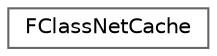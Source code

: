 digraph "Graphical Class Hierarchy"
{
 // INTERACTIVE_SVG=YES
 // LATEX_PDF_SIZE
  bgcolor="transparent";
  edge [fontname=Helvetica,fontsize=10,labelfontname=Helvetica,labelfontsize=10];
  node [fontname=Helvetica,fontsize=10,shape=box,height=0.2,width=0.4];
  rankdir="LR";
  Node0 [id="Node000000",label="FClassNetCache",height=0.2,width=0.4,color="grey40", fillcolor="white", style="filled",URL="$d4/dd7/classFClassNetCache.html",tooltip=" "];
}
